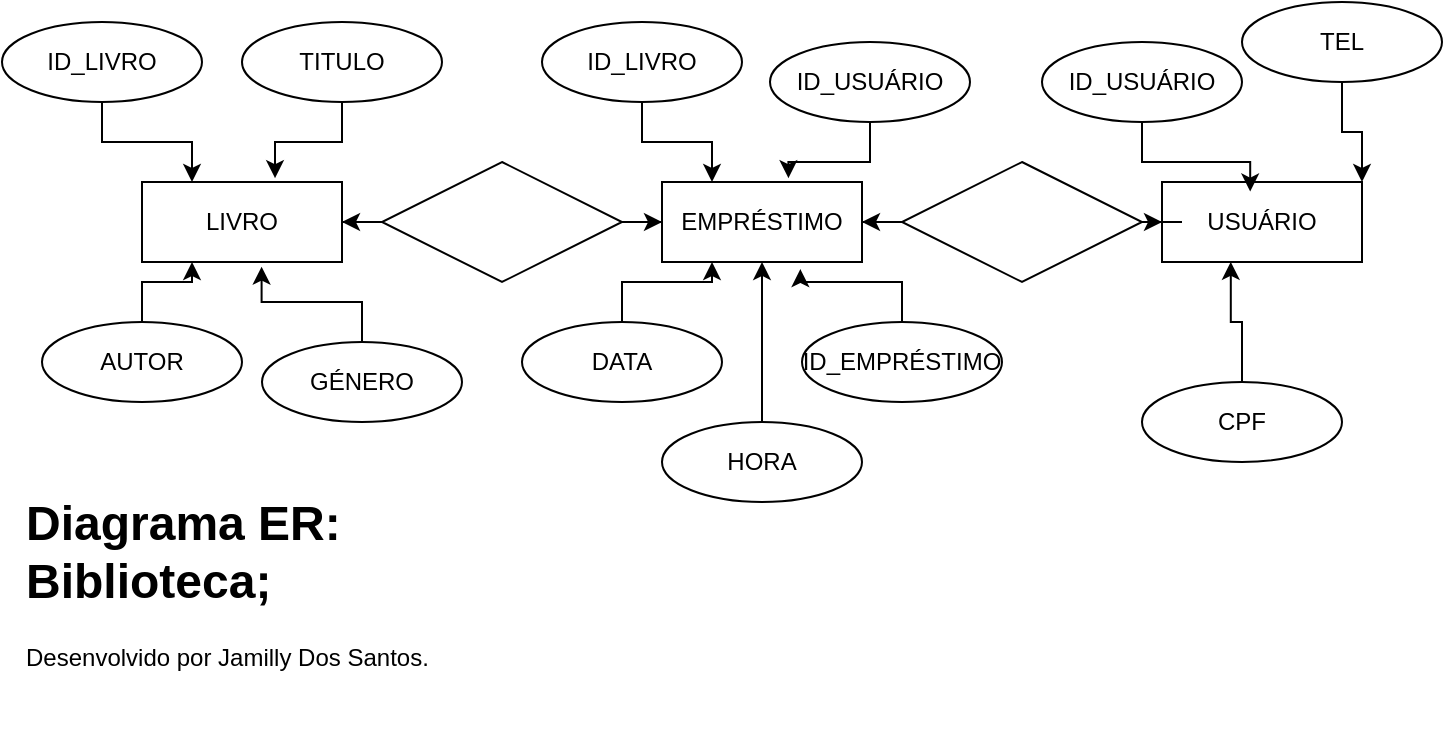<mxfile version="26.1.0">
  <diagram name="Página-1" id="QK3J4z4PCamVd8zmtF81">
    <mxGraphModel dx="786" dy="463" grid="1" gridSize="10" guides="1" tooltips="1" connect="1" arrows="1" fold="1" page="1" pageScale="1" pageWidth="827" pageHeight="1169" math="0" shadow="0">
      <root>
        <mxCell id="0" />
        <mxCell id="1" parent="0" />
        <mxCell id="Rf_MtS75EZoczf0fj2SX-1" value="LIVRO" style="whiteSpace=wrap;html=1;align=center;" vertex="1" parent="1">
          <mxGeometry x="100" y="260" width="100" height="40" as="geometry" />
        </mxCell>
        <mxCell id="Rf_MtS75EZoczf0fj2SX-2" value="EMPRÉSTIMO" style="whiteSpace=wrap;html=1;align=center;" vertex="1" parent="1">
          <mxGeometry x="360" y="260" width="100" height="40" as="geometry" />
        </mxCell>
        <mxCell id="Rf_MtS75EZoczf0fj2SX-3" value="USUÁRIO" style="whiteSpace=wrap;html=1;align=center;" vertex="1" parent="1">
          <mxGeometry x="610" y="260" width="100" height="40" as="geometry" />
        </mxCell>
        <mxCell id="Rf_MtS75EZoczf0fj2SX-8" style="edgeStyle=orthogonalEdgeStyle;rounded=0;orthogonalLoop=1;jettySize=auto;html=1;entryX=0.25;entryY=0;entryDx=0;entryDy=0;" edge="1" parent="1" source="Rf_MtS75EZoczf0fj2SX-4" target="Rf_MtS75EZoczf0fj2SX-1">
          <mxGeometry relative="1" as="geometry" />
        </mxCell>
        <mxCell id="Rf_MtS75EZoczf0fj2SX-4" value="ID_LIVRO" style="ellipse;whiteSpace=wrap;html=1;align=center;" vertex="1" parent="1">
          <mxGeometry x="30" y="180" width="100" height="40" as="geometry" />
        </mxCell>
        <mxCell id="Rf_MtS75EZoczf0fj2SX-5" value="TITULO" style="ellipse;whiteSpace=wrap;html=1;align=center;" vertex="1" parent="1">
          <mxGeometry x="150" y="180" width="100" height="40" as="geometry" />
        </mxCell>
        <mxCell id="Rf_MtS75EZoczf0fj2SX-10" style="edgeStyle=orthogonalEdgeStyle;rounded=0;orthogonalLoop=1;jettySize=auto;html=1;entryX=0.25;entryY=1;entryDx=0;entryDy=0;" edge="1" parent="1" source="Rf_MtS75EZoczf0fj2SX-6" target="Rf_MtS75EZoczf0fj2SX-1">
          <mxGeometry relative="1" as="geometry" />
        </mxCell>
        <mxCell id="Rf_MtS75EZoczf0fj2SX-6" value="AUTOR" style="ellipse;whiteSpace=wrap;html=1;align=center;" vertex="1" parent="1">
          <mxGeometry x="50" y="330" width="100" height="40" as="geometry" />
        </mxCell>
        <mxCell id="Rf_MtS75EZoczf0fj2SX-7" value="GÉNERO" style="ellipse;whiteSpace=wrap;html=1;align=center;" vertex="1" parent="1">
          <mxGeometry x="160" y="340" width="100" height="40" as="geometry" />
        </mxCell>
        <mxCell id="Rf_MtS75EZoczf0fj2SX-9" style="edgeStyle=orthogonalEdgeStyle;rounded=0;orthogonalLoop=1;jettySize=auto;html=1;entryX=0.665;entryY=-0.048;entryDx=0;entryDy=0;entryPerimeter=0;" edge="1" parent="1" source="Rf_MtS75EZoczf0fj2SX-5" target="Rf_MtS75EZoczf0fj2SX-1">
          <mxGeometry relative="1" as="geometry" />
        </mxCell>
        <mxCell id="Rf_MtS75EZoczf0fj2SX-13" style="edgeStyle=orthogonalEdgeStyle;rounded=0;orthogonalLoop=1;jettySize=auto;html=1;entryX=0.598;entryY=1.058;entryDx=0;entryDy=0;entryPerimeter=0;" edge="1" parent="1" source="Rf_MtS75EZoczf0fj2SX-7" target="Rf_MtS75EZoczf0fj2SX-1">
          <mxGeometry relative="1" as="geometry" />
        </mxCell>
        <mxCell id="Rf_MtS75EZoczf0fj2SX-15" value="" style="edgeStyle=orthogonalEdgeStyle;rounded=0;orthogonalLoop=1;jettySize=auto;html=1;" edge="1" parent="1" source="Rf_MtS75EZoczf0fj2SX-14" target="Rf_MtS75EZoczf0fj2SX-2">
          <mxGeometry relative="1" as="geometry" />
        </mxCell>
        <mxCell id="Rf_MtS75EZoczf0fj2SX-16" value="" style="edgeStyle=orthogonalEdgeStyle;rounded=0;orthogonalLoop=1;jettySize=auto;html=1;" edge="1" parent="1" source="Rf_MtS75EZoczf0fj2SX-14" target="Rf_MtS75EZoczf0fj2SX-1">
          <mxGeometry relative="1" as="geometry" />
        </mxCell>
        <mxCell id="Rf_MtS75EZoczf0fj2SX-14" value="" style="shape=rhombus;perimeter=rhombusPerimeter;whiteSpace=wrap;html=1;align=center;" vertex="1" parent="1">
          <mxGeometry x="220" y="250" width="120" height="60" as="geometry" />
        </mxCell>
        <mxCell id="Rf_MtS75EZoczf0fj2SX-18" value="" style="edgeStyle=orthogonalEdgeStyle;rounded=0;orthogonalLoop=1;jettySize=auto;html=1;" edge="1" parent="1" source="Rf_MtS75EZoczf0fj2SX-17" target="Rf_MtS75EZoczf0fj2SX-2">
          <mxGeometry relative="1" as="geometry" />
        </mxCell>
        <mxCell id="Rf_MtS75EZoczf0fj2SX-19" value="" style="edgeStyle=orthogonalEdgeStyle;rounded=0;orthogonalLoop=1;jettySize=auto;html=1;" edge="1" parent="1" source="Rf_MtS75EZoczf0fj2SX-17" target="Rf_MtS75EZoczf0fj2SX-3">
          <mxGeometry relative="1" as="geometry" />
        </mxCell>
        <mxCell id="Rf_MtS75EZoczf0fj2SX-17" value="" style="shape=rhombus;perimeter=rhombusPerimeter;whiteSpace=wrap;html=1;align=center;" vertex="1" parent="1">
          <mxGeometry x="480" y="250" width="120" height="60" as="geometry" />
        </mxCell>
        <mxCell id="Rf_MtS75EZoczf0fj2SX-29" style="edgeStyle=orthogonalEdgeStyle;rounded=0;orthogonalLoop=1;jettySize=auto;html=1;entryX=0.25;entryY=0;entryDx=0;entryDy=0;" edge="1" parent="1" source="Rf_MtS75EZoczf0fj2SX-20" target="Rf_MtS75EZoczf0fj2SX-2">
          <mxGeometry relative="1" as="geometry" />
        </mxCell>
        <mxCell id="Rf_MtS75EZoczf0fj2SX-20" value="ID_LIVRO" style="ellipse;whiteSpace=wrap;html=1;align=center;" vertex="1" parent="1">
          <mxGeometry x="300" y="180" width="100" height="40" as="geometry" />
        </mxCell>
        <mxCell id="Rf_MtS75EZoczf0fj2SX-21" value="ID_USUÁRIO" style="ellipse;whiteSpace=wrap;html=1;align=center;" vertex="1" parent="1">
          <mxGeometry x="414" y="190" width="100" height="40" as="geometry" />
        </mxCell>
        <mxCell id="Rf_MtS75EZoczf0fj2SX-22" value="ID_EMPRÉSTIMO" style="ellipse;whiteSpace=wrap;html=1;align=center;" vertex="1" parent="1">
          <mxGeometry x="430" y="330" width="100" height="40" as="geometry" />
        </mxCell>
        <mxCell id="Rf_MtS75EZoczf0fj2SX-27" style="edgeStyle=orthogonalEdgeStyle;rounded=0;orthogonalLoop=1;jettySize=auto;html=1;entryX=0.25;entryY=1;entryDx=0;entryDy=0;" edge="1" parent="1" source="Rf_MtS75EZoczf0fj2SX-23" target="Rf_MtS75EZoczf0fj2SX-2">
          <mxGeometry relative="1" as="geometry" />
        </mxCell>
        <mxCell id="Rf_MtS75EZoczf0fj2SX-23" value="DATA" style="ellipse;whiteSpace=wrap;html=1;align=center;" vertex="1" parent="1">
          <mxGeometry x="290" y="330" width="100" height="40" as="geometry" />
        </mxCell>
        <mxCell id="Rf_MtS75EZoczf0fj2SX-26" style="edgeStyle=orthogonalEdgeStyle;rounded=0;orthogonalLoop=1;jettySize=auto;html=1;entryX=0.5;entryY=1;entryDx=0;entryDy=0;" edge="1" parent="1" source="Rf_MtS75EZoczf0fj2SX-24" target="Rf_MtS75EZoczf0fj2SX-2">
          <mxGeometry relative="1" as="geometry" />
        </mxCell>
        <mxCell id="Rf_MtS75EZoczf0fj2SX-24" value="HORA" style="ellipse;whiteSpace=wrap;html=1;align=center;" vertex="1" parent="1">
          <mxGeometry x="360" y="380" width="100" height="40" as="geometry" />
        </mxCell>
        <mxCell id="Rf_MtS75EZoczf0fj2SX-28" style="edgeStyle=orthogonalEdgeStyle;rounded=0;orthogonalLoop=1;jettySize=auto;html=1;entryX=0.692;entryY=1.089;entryDx=0;entryDy=0;entryPerimeter=0;" edge="1" parent="1" source="Rf_MtS75EZoczf0fj2SX-22" target="Rf_MtS75EZoczf0fj2SX-2">
          <mxGeometry relative="1" as="geometry" />
        </mxCell>
        <mxCell id="Rf_MtS75EZoczf0fj2SX-30" style="edgeStyle=orthogonalEdgeStyle;rounded=0;orthogonalLoop=1;jettySize=auto;html=1;entryX=0.632;entryY=-0.048;entryDx=0;entryDy=0;entryPerimeter=0;" edge="1" parent="1" source="Rf_MtS75EZoczf0fj2SX-21" target="Rf_MtS75EZoczf0fj2SX-2">
          <mxGeometry relative="1" as="geometry" />
        </mxCell>
        <mxCell id="Rf_MtS75EZoczf0fj2SX-31" value="ID_USUÁRIO" style="ellipse;whiteSpace=wrap;html=1;align=center;" vertex="1" parent="1">
          <mxGeometry x="550" y="190" width="100" height="40" as="geometry" />
        </mxCell>
        <mxCell id="Rf_MtS75EZoczf0fj2SX-33" value="CPF" style="ellipse;whiteSpace=wrap;html=1;align=center;" vertex="1" parent="1">
          <mxGeometry x="600" y="360" width="100" height="40" as="geometry" />
        </mxCell>
        <mxCell id="Rf_MtS75EZoczf0fj2SX-37" style="edgeStyle=orthogonalEdgeStyle;rounded=0;orthogonalLoop=1;jettySize=auto;html=1;entryX=1;entryY=0;entryDx=0;entryDy=0;" edge="1" parent="1" source="Rf_MtS75EZoczf0fj2SX-34" target="Rf_MtS75EZoczf0fj2SX-3">
          <mxGeometry relative="1" as="geometry" />
        </mxCell>
        <mxCell id="Rf_MtS75EZoczf0fj2SX-34" value="TEL" style="ellipse;whiteSpace=wrap;html=1;align=center;" vertex="1" parent="1">
          <mxGeometry x="650" y="170" width="100" height="40" as="geometry" />
        </mxCell>
        <mxCell id="Rf_MtS75EZoczf0fj2SX-35" style="edgeStyle=orthogonalEdgeStyle;rounded=0;orthogonalLoop=1;jettySize=auto;html=1;entryX=0.344;entryY=0.998;entryDx=0;entryDy=0;entryPerimeter=0;" edge="1" parent="1" source="Rf_MtS75EZoczf0fj2SX-33" target="Rf_MtS75EZoczf0fj2SX-3">
          <mxGeometry relative="1" as="geometry" />
        </mxCell>
        <mxCell id="Rf_MtS75EZoczf0fj2SX-36" style="edgeStyle=orthogonalEdgeStyle;rounded=0;orthogonalLoop=1;jettySize=auto;html=1;entryX=0.441;entryY=0.119;entryDx=0;entryDy=0;entryPerimeter=0;" edge="1" parent="1" source="Rf_MtS75EZoczf0fj2SX-31" target="Rf_MtS75EZoczf0fj2SX-3">
          <mxGeometry relative="1" as="geometry" />
        </mxCell>
        <mxCell id="Rf_MtS75EZoczf0fj2SX-39" value="&lt;h1 style=&quot;margin-top: 0px;&quot;&gt;Diagrama ER: Biblioteca;&lt;/h1&gt;&lt;div&gt;Desenvolvido por Jamilly Dos Santos.&lt;/div&gt;" style="text;html=1;whiteSpace=wrap;overflow=hidden;rounded=0;" vertex="1" parent="1">
          <mxGeometry x="40" y="410" width="220" height="120" as="geometry" />
        </mxCell>
      </root>
    </mxGraphModel>
  </diagram>
</mxfile>
